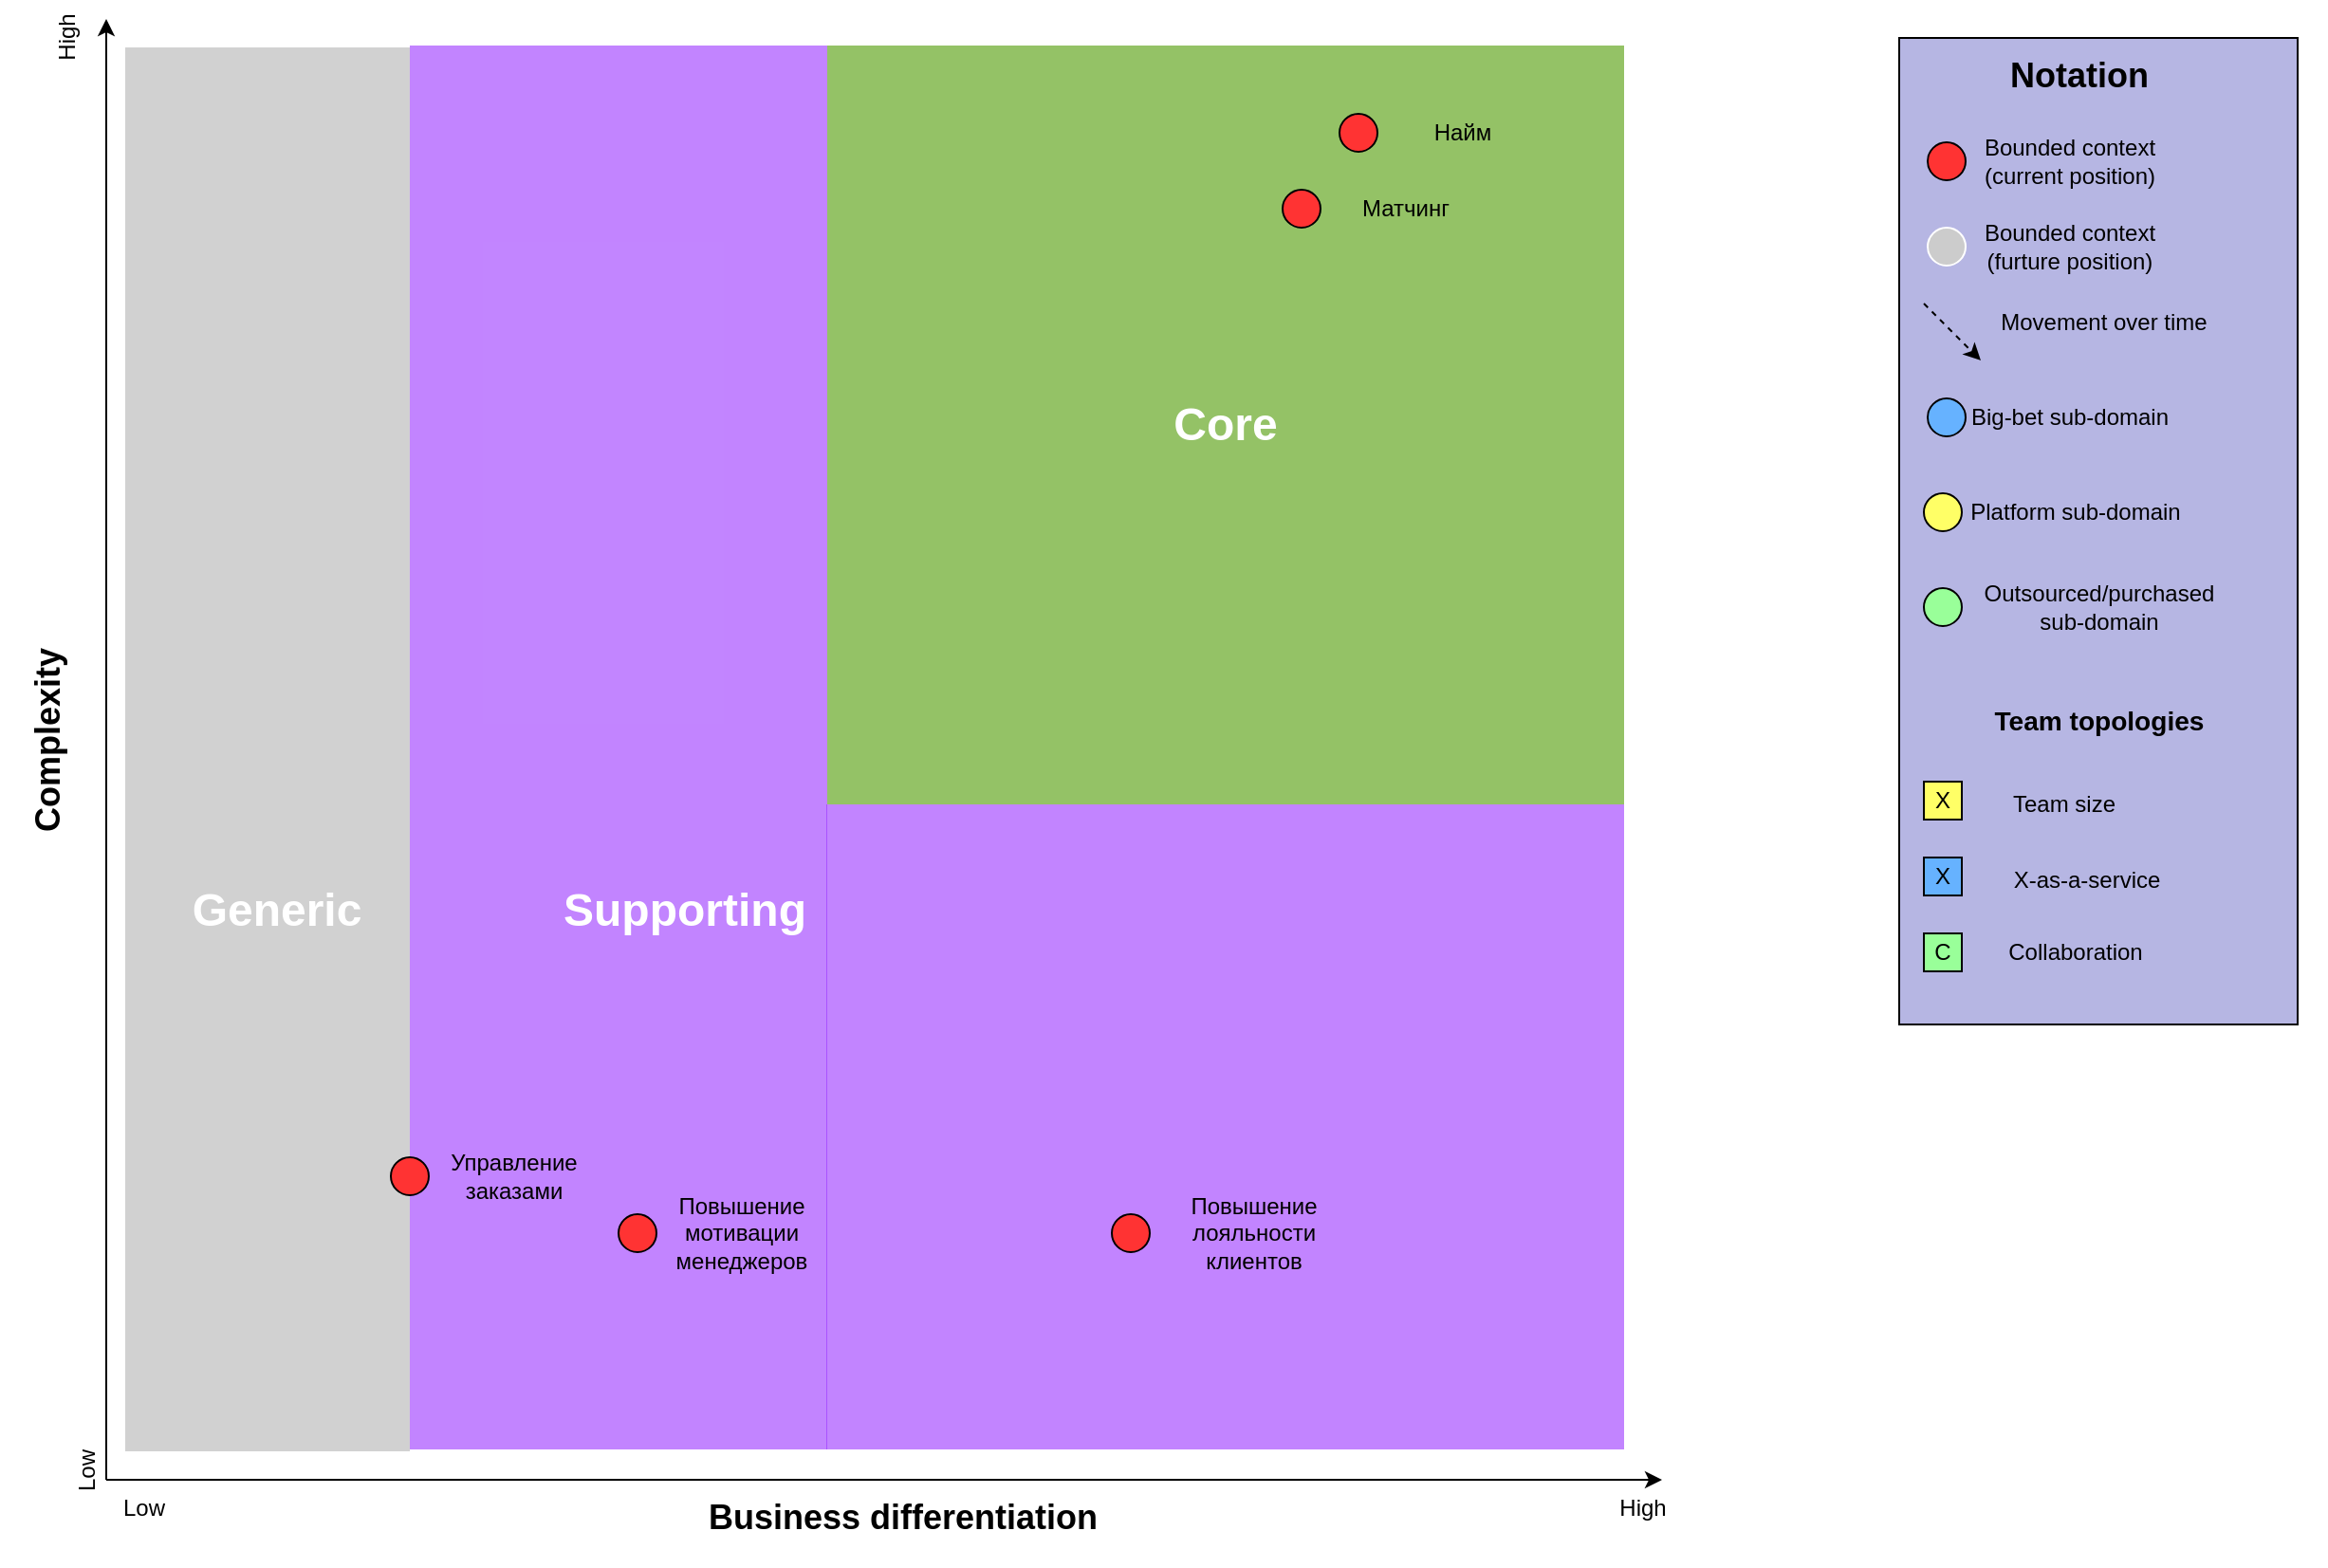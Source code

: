<mxfile version="24.6.4" type="device">
  <diagram id="y_Ux036iL8ao2liGmcVH" name="core-domain-chart">
    <mxGraphModel dx="1464" dy="1104" grid="1" gridSize="10" guides="1" tooltips="1" connect="1" arrows="1" fold="1" page="1" pageScale="1" pageWidth="850" pageHeight="1100" math="0" shadow="0">
      <root>
        <mxCell id="7POqw8fOx_1jlbIEAkON-0" />
        <mxCell id="7POqw8fOx_1jlbIEAkON-1" style="locked=1;" parent="7POqw8fOx_1jlbIEAkON-0" />
        <mxCell id="uENPYtC2MfaOTDSbOvwd-11" value="" style="group" parent="7POqw8fOx_1jlbIEAkON-1" vertex="1" connectable="0">
          <mxGeometry x="79.5" y="30" width="870.5" height="800" as="geometry" />
        </mxCell>
        <mxCell id="uENPYtC2MfaOTDSbOvwd-5" value="" style="rounded=0;whiteSpace=wrap;html=1;fillColor=#9933FF;strokeColor=none;connectable=0;fillOpacity=60;" parent="uENPYtC2MfaOTDSbOvwd-11" vertex="1">
          <mxGeometry x="200.5" y="14" width="220" height="740" as="geometry" />
        </mxCell>
        <mxCell id="uENPYtC2MfaOTDSbOvwd-7" value="" style="rounded=0;whiteSpace=wrap;html=1;fillColor=#9933FF;strokeColor=none;connectable=0;fillOpacity=60;" parent="uENPYtC2MfaOTDSbOvwd-11" vertex="1">
          <mxGeometry x="420" y="414" width="420.5" height="340" as="geometry" />
        </mxCell>
        <mxCell id="uENPYtC2MfaOTDSbOvwd-0" value="" style="endArrow=classic;html=1;" parent="uENPYtC2MfaOTDSbOvwd-11" edge="1">
          <mxGeometry width="50" height="50" relative="1" as="geometry">
            <mxPoint x="40.5" y="770" as="sourcePoint" />
            <mxPoint x="40.5" as="targetPoint" />
          </mxGeometry>
        </mxCell>
        <mxCell id="uENPYtC2MfaOTDSbOvwd-1" value="&lt;h2&gt;Complexity&lt;/h2&gt;" style="text;html=1;strokeColor=none;fillColor=none;align=center;verticalAlign=middle;whiteSpace=wrap;rounded=0;rotation=-90;" parent="uENPYtC2MfaOTDSbOvwd-11" vertex="1">
          <mxGeometry x="-9.5" y="370" width="39" height="20" as="geometry" />
        </mxCell>
        <mxCell id="uENPYtC2MfaOTDSbOvwd-2" value="" style="endArrow=classic;html=1;" parent="uENPYtC2MfaOTDSbOvwd-11" edge="1">
          <mxGeometry width="50" height="50" relative="1" as="geometry">
            <mxPoint x="40.5" y="770" as="sourcePoint" />
            <mxPoint x="860.5" y="770" as="targetPoint" />
          </mxGeometry>
        </mxCell>
        <mxCell id="uENPYtC2MfaOTDSbOvwd-4" value="&lt;h2&gt;Business differentiation&lt;/h2&gt;" style="text;html=1;strokeColor=none;fillColor=none;align=center;verticalAlign=middle;whiteSpace=wrap;rounded=0;" parent="uENPYtC2MfaOTDSbOvwd-11" vertex="1">
          <mxGeometry x="330.5" y="780" width="260" height="20" as="geometry" />
        </mxCell>
        <mxCell id="uENPYtC2MfaOTDSbOvwd-6" value="&lt;h1&gt;&lt;font color=&quot;#ffffff&quot;&gt;Core&lt;/font&gt;&lt;/h1&gt;" style="rounded=0;whiteSpace=wrap;html=1;fillColor=#4D9900;strokeColor=none;connectable=0;fillOpacity=60" parent="uENPYtC2MfaOTDSbOvwd-11" vertex="1">
          <mxGeometry x="420.5" y="14" width="420" height="400" as="geometry" />
        </mxCell>
        <mxCell id="uENPYtC2MfaOTDSbOvwd-8" value="" style="rounded=0;whiteSpace=wrap;html=1;fillColor=#B3B3B3;strokeColor=none;connectable=0;fillOpacity=60;" parent="uENPYtC2MfaOTDSbOvwd-11" vertex="1">
          <mxGeometry x="50.5" y="15" width="150" height="740" as="geometry" />
        </mxCell>
        <mxCell id="uENPYtC2MfaOTDSbOvwd-9" value="&lt;h1&gt;&lt;font color=&quot;#ffffff&quot;&gt;Supporting&lt;/font&gt;&lt;/h1&gt;" style="text;html=1;strokeColor=none;fillColor=none;align=center;verticalAlign=middle;whiteSpace=wrap;rounded=0;" parent="uENPYtC2MfaOTDSbOvwd-11" vertex="1">
          <mxGeometry x="325.5" y="460" width="40" height="20" as="geometry" />
        </mxCell>
        <mxCell id="uENPYtC2MfaOTDSbOvwd-10" value="&lt;h1&gt;&lt;font color=&quot;#ffffff&quot;&gt;Generic&lt;/font&gt;&lt;/h1&gt;" style="text;html=1;strokeColor=none;fillColor=none;align=center;verticalAlign=middle;whiteSpace=wrap;rounded=0;" parent="uENPYtC2MfaOTDSbOvwd-11" vertex="1">
          <mxGeometry x="110.5" y="460" width="40" height="20" as="geometry" />
        </mxCell>
        <mxCell id="rGnyAY1_3tPmR1fd7tcl-27" value="Low" style="text;html=1;strokeColor=none;fillColor=none;align=center;verticalAlign=middle;whiteSpace=wrap;rounded=0;rotation=-90;" parent="uENPYtC2MfaOTDSbOvwd-11" vertex="1">
          <mxGeometry x="10.5" y="755" width="40" height="20" as="geometry" />
        </mxCell>
        <mxCell id="rGnyAY1_3tPmR1fd7tcl-28" value="High" style="text;html=1;strokeColor=none;fillColor=none;align=center;verticalAlign=middle;whiteSpace=wrap;rounded=0;rotation=-90;" parent="uENPYtC2MfaOTDSbOvwd-11" vertex="1">
          <mxGeometry width="40" height="20" as="geometry" />
        </mxCell>
        <mxCell id="rGnyAY1_3tPmR1fd7tcl-29" value="Low" style="text;html=1;strokeColor=none;fillColor=none;align=center;verticalAlign=middle;whiteSpace=wrap;rounded=0;" parent="uENPYtC2MfaOTDSbOvwd-11" vertex="1">
          <mxGeometry x="40" y="775" width="40" height="20" as="geometry" />
        </mxCell>
        <mxCell id="rGnyAY1_3tPmR1fd7tcl-30" value="High" style="text;html=1;strokeColor=none;fillColor=none;align=center;verticalAlign=middle;whiteSpace=wrap;rounded=0;" parent="uENPYtC2MfaOTDSbOvwd-11" vertex="1">
          <mxGeometry x="830.5" y="775" width="40" height="20" as="geometry" />
        </mxCell>
        <mxCell id="gb_rX9cqDN27GrjKiAtr-1" value="" style="rounded=0;whiteSpace=wrap;html=1;fillColor=#B6B6E3;connectable=0;" parent="7POqw8fOx_1jlbIEAkON-1" vertex="1">
          <mxGeometry x="1065" y="40" width="210" height="520" as="geometry" />
        </mxCell>
        <mxCell id="gb_rX9cqDN27GrjKiAtr-2" value="&lt;h2&gt;&lt;b&gt;Notation&lt;/b&gt;&lt;/h2&gt;" style="text;html=1;strokeColor=none;fillColor=none;align=center;verticalAlign=middle;whiteSpace=wrap;rounded=0;" parent="7POqw8fOx_1jlbIEAkON-1" vertex="1">
          <mxGeometry x="1140" y="50" width="40" height="20" as="geometry" />
        </mxCell>
        <mxCell id="gb_rX9cqDN27GrjKiAtr-3" value="&lt;h3&gt;Team topologies&lt;/h3&gt;" style="text;html=1;strokeColor=none;fillColor=none;align=center;verticalAlign=middle;whiteSpace=wrap;rounded=0;" parent="7POqw8fOx_1jlbIEAkON-1" vertex="1">
          <mxGeometry x="1107.5" y="390" width="125" height="20" as="geometry" />
        </mxCell>
        <mxCell id="uENPYtC2MfaOTDSbOvwd-12" value="Bounded contexts" style="" parent="7POqw8fOx_1jlbIEAkON-0" />
        <mxCell id="rGnyAY1_3tPmR1fd7tcl-4" value="" style="group" parent="uENPYtC2MfaOTDSbOvwd-12" vertex="1" connectable="0">
          <mxGeometry x="1080" y="95" width="210" height="570" as="geometry" />
        </mxCell>
        <mxCell id="rGnyAY1_3tPmR1fd7tcl-16" value="" style="group" parent="rGnyAY1_3tPmR1fd7tcl-4" vertex="1" connectable="0">
          <mxGeometry width="210" height="570" as="geometry" />
        </mxCell>
        <mxCell id="rGnyAY1_3tPmR1fd7tcl-0" value="" style="ellipse;whiteSpace=wrap;html=1;aspect=fixed;fillColor=#FF3333;" parent="rGnyAY1_3tPmR1fd7tcl-16" vertex="1">
          <mxGeometry width="20" height="20" as="geometry" />
        </mxCell>
        <mxCell id="rGnyAY1_3tPmR1fd7tcl-1" value="Bounded context&lt;br&gt;(current position)" style="text;html=1;strokeColor=none;fillColor=none;align=center;verticalAlign=middle;whiteSpace=wrap;rounded=0;" parent="rGnyAY1_3tPmR1fd7tcl-16" vertex="1">
          <mxGeometry x="20" width="110" height="20" as="geometry" />
        </mxCell>
        <mxCell id="rGnyAY1_3tPmR1fd7tcl-11" value="" style="group" parent="uENPYtC2MfaOTDSbOvwd-12" vertex="1" connectable="0">
          <mxGeometry x="770" y="80" width="130" height="20" as="geometry" />
        </mxCell>
        <mxCell id="rGnyAY1_3tPmR1fd7tcl-12" value="" style="ellipse;whiteSpace=wrap;html=1;aspect=fixed;fillColor=#FF3333;" parent="rGnyAY1_3tPmR1fd7tcl-11" vertex="1">
          <mxGeometry width="20" height="20" as="geometry" />
        </mxCell>
        <mxCell id="rGnyAY1_3tPmR1fd7tcl-13" value="Найм" style="text;html=1;strokeColor=none;fillColor=none;align=center;verticalAlign=middle;whiteSpace=wrap;rounded=0;" parent="rGnyAY1_3tPmR1fd7tcl-11" vertex="1">
          <mxGeometry x="10" width="110" height="20" as="geometry" />
        </mxCell>
        <mxCell id="rGnyAY1_3tPmR1fd7tcl-17" value="" style="group" parent="uENPYtC2MfaOTDSbOvwd-12" vertex="1" connectable="0">
          <mxGeometry x="1080" y="140" width="130" height="20" as="geometry" />
        </mxCell>
        <mxCell id="rGnyAY1_3tPmR1fd7tcl-18" value="" style="ellipse;whiteSpace=wrap;html=1;aspect=fixed;fillColor=#CCCCCC;strokeColor=#FFFFFF;" parent="rGnyAY1_3tPmR1fd7tcl-17" vertex="1">
          <mxGeometry width="20" height="20" as="geometry" />
        </mxCell>
        <mxCell id="rGnyAY1_3tPmR1fd7tcl-19" value="Bounded context&lt;br&gt;(furture position)" style="text;html=1;strokeColor=none;fillColor=none;align=center;verticalAlign=middle;whiteSpace=wrap;rounded=0;" parent="rGnyAY1_3tPmR1fd7tcl-17" vertex="1">
          <mxGeometry x="20" width="110" height="20" as="geometry" />
        </mxCell>
        <mxCell id="rGnyAY1_3tPmR1fd7tcl-22" value="" style="group" parent="uENPYtC2MfaOTDSbOvwd-12" vertex="1" connectable="0">
          <mxGeometry x="650" y="660" width="130" height="20" as="geometry" />
        </mxCell>
        <mxCell id="rGnyAY1_3tPmR1fd7tcl-23" value="" style="group" parent="rGnyAY1_3tPmR1fd7tcl-22" vertex="1" connectable="0">
          <mxGeometry width="130" height="20" as="geometry" />
        </mxCell>
        <mxCell id="rGnyAY1_3tPmR1fd7tcl-24" value="" style="ellipse;whiteSpace=wrap;html=1;aspect=fixed;fillColor=#FF3333;" parent="rGnyAY1_3tPmR1fd7tcl-23" vertex="1">
          <mxGeometry width="20" height="20" as="geometry" />
        </mxCell>
        <mxCell id="rGnyAY1_3tPmR1fd7tcl-25" value="Повышение лояльности клиентов" style="text;html=1;strokeColor=none;fillColor=none;align=center;verticalAlign=middle;whiteSpace=wrap;rounded=0;" parent="rGnyAY1_3tPmR1fd7tcl-23" vertex="1">
          <mxGeometry x="20" width="110" height="20" as="geometry" />
        </mxCell>
        <mxCell id="nYDZqwLP2YVh0ZIpUsSY-9" value="" style="group" parent="uENPYtC2MfaOTDSbOvwd-12" vertex="1" connectable="0">
          <mxGeometry x="1078" y="180" width="160" height="30" as="geometry" />
        </mxCell>
        <mxCell id="nYDZqwLP2YVh0ZIpUsSY-7" value="" style="endArrow=classic;html=1;dashed=1;" parent="nYDZqwLP2YVh0ZIpUsSY-9" edge="1">
          <mxGeometry width="50" height="50" relative="1" as="geometry">
            <mxPoint as="sourcePoint" />
            <mxPoint x="30" y="30" as="targetPoint" />
          </mxGeometry>
        </mxCell>
        <mxCell id="nYDZqwLP2YVh0ZIpUsSY-8" value="Movement over time" style="text;html=1;strokeColor=none;fillColor=none;align=center;verticalAlign=middle;whiteSpace=wrap;rounded=0;" parent="nYDZqwLP2YVh0ZIpUsSY-9" vertex="1">
          <mxGeometry x="30" width="130" height="20" as="geometry" />
        </mxCell>
        <mxCell id="nYDZqwLP2YVh0ZIpUsSY-10" value="" style="group" parent="uENPYtC2MfaOTDSbOvwd-12" vertex="1" connectable="0">
          <mxGeometry x="1080" y="230" width="130" height="20" as="geometry" />
        </mxCell>
        <mxCell id="nYDZqwLP2YVh0ZIpUsSY-11" value="" style="group" parent="nYDZqwLP2YVh0ZIpUsSY-10" vertex="1" connectable="0">
          <mxGeometry width="130" height="20" as="geometry" />
        </mxCell>
        <mxCell id="nYDZqwLP2YVh0ZIpUsSY-12" value="" style="ellipse;whiteSpace=wrap;html=1;aspect=fixed;fillColor=#66B2FF;" parent="nYDZqwLP2YVh0ZIpUsSY-11" vertex="1">
          <mxGeometry width="20" height="20" as="geometry" />
        </mxCell>
        <mxCell id="nYDZqwLP2YVh0ZIpUsSY-13" value="Big-bet sub-domain" style="text;html=1;strokeColor=none;fillColor=none;align=center;verticalAlign=middle;whiteSpace=wrap;rounded=0;" parent="nYDZqwLP2YVh0ZIpUsSY-11" vertex="1">
          <mxGeometry x="20" width="110" height="20" as="geometry" />
        </mxCell>
        <mxCell id="nYDZqwLP2YVh0ZIpUsSY-15" value="" style="group" parent="uENPYtC2MfaOTDSbOvwd-12" vertex="1" connectable="0">
          <mxGeometry x="1078" y="280" width="140" height="20" as="geometry" />
        </mxCell>
        <mxCell id="nYDZqwLP2YVh0ZIpUsSY-16" value="" style="group" parent="nYDZqwLP2YVh0ZIpUsSY-15" vertex="1" connectable="0">
          <mxGeometry width="140" height="20" as="geometry" />
        </mxCell>
        <mxCell id="nYDZqwLP2YVh0ZIpUsSY-17" value="" style="ellipse;whiteSpace=wrap;html=1;aspect=fixed;fillColor=#FFFF66;" parent="nYDZqwLP2YVh0ZIpUsSY-16" vertex="1">
          <mxGeometry width="20" height="20" as="geometry" />
        </mxCell>
        <mxCell id="nYDZqwLP2YVh0ZIpUsSY-18" value="Platform sub-domain" style="text;html=1;strokeColor=none;fillColor=none;align=center;verticalAlign=middle;whiteSpace=wrap;rounded=0;" parent="nYDZqwLP2YVh0ZIpUsSY-16" vertex="1">
          <mxGeometry x="20" width="120" height="20" as="geometry" />
        </mxCell>
        <mxCell id="nYDZqwLP2YVh0ZIpUsSY-21" value="" style="group" parent="uENPYtC2MfaOTDSbOvwd-12" vertex="1" connectable="0">
          <mxGeometry x="1078" y="330" width="160" height="20" as="geometry" />
        </mxCell>
        <mxCell id="nYDZqwLP2YVh0ZIpUsSY-22" value="" style="group" parent="nYDZqwLP2YVh0ZIpUsSY-21" vertex="1" connectable="0">
          <mxGeometry width="160" height="20" as="geometry" />
        </mxCell>
        <mxCell id="nYDZqwLP2YVh0ZIpUsSY-23" value="" style="ellipse;whiteSpace=wrap;html=1;aspect=fixed;fillColor=#99FF99;" parent="nYDZqwLP2YVh0ZIpUsSY-22" vertex="1">
          <mxGeometry width="20" height="20" as="geometry" />
        </mxCell>
        <mxCell id="nYDZqwLP2YVh0ZIpUsSY-24" value="Outsourced/purchased sub-domain" style="text;html=1;strokeColor=none;fillColor=none;align=center;verticalAlign=middle;whiteSpace=wrap;rounded=0;" parent="nYDZqwLP2YVh0ZIpUsSY-22" vertex="1">
          <mxGeometry x="24.615" width="135.385" height="20" as="geometry" />
        </mxCell>
        <mxCell id="gb_rX9cqDN27GrjKiAtr-4" value="X" style="whiteSpace=wrap;html=1;aspect=fixed;fillColor=#FFFF66;" parent="uENPYtC2MfaOTDSbOvwd-12" vertex="1">
          <mxGeometry x="1078" y="432" width="20" height="20" as="geometry" />
        </mxCell>
        <mxCell id="gb_rX9cqDN27GrjKiAtr-6" value="X" style="whiteSpace=wrap;html=1;aspect=fixed;fillColor=#66B2FF;" parent="uENPYtC2MfaOTDSbOvwd-12" vertex="1">
          <mxGeometry x="1078" y="472" width="20" height="20" as="geometry" />
        </mxCell>
        <mxCell id="gb_rX9cqDN27GrjKiAtr-7" value="C" style="whiteSpace=wrap;html=1;aspect=fixed;fillColor=#99FF99;" parent="uENPYtC2MfaOTDSbOvwd-12" vertex="1">
          <mxGeometry x="1078" y="512" width="20" height="20" as="geometry" />
        </mxCell>
        <mxCell id="gb_rX9cqDN27GrjKiAtr-8" value="Team size" style="text;html=1;strokeColor=none;fillColor=none;align=center;verticalAlign=middle;whiteSpace=wrap;rounded=0;" parent="uENPYtC2MfaOTDSbOvwd-12" vertex="1">
          <mxGeometry x="1112" y="434" width="80" height="20" as="geometry" />
        </mxCell>
        <mxCell id="gb_rX9cqDN27GrjKiAtr-9" value="X-as-a-service" style="text;html=1;strokeColor=none;fillColor=none;align=center;verticalAlign=middle;whiteSpace=wrap;rounded=0;" parent="uENPYtC2MfaOTDSbOvwd-12" vertex="1">
          <mxGeometry x="1118" y="474" width="92" height="20" as="geometry" />
        </mxCell>
        <mxCell id="gb_rX9cqDN27GrjKiAtr-10" value="Collaboration" style="text;html=1;strokeColor=none;fillColor=none;align=center;verticalAlign=middle;whiteSpace=wrap;rounded=0;" parent="uENPYtC2MfaOTDSbOvwd-12" vertex="1">
          <mxGeometry x="1138" y="512" width="40" height="20" as="geometry" />
        </mxCell>
        <mxCell id="GuLLvrXx_Ca_8XV3IRVF-1" value="Повышение мотивации менеджеров" style="text;html=1;strokeColor=none;fillColor=none;align=center;verticalAlign=middle;whiteSpace=wrap;rounded=0;" parent="uENPYtC2MfaOTDSbOvwd-12" vertex="1">
          <mxGeometry x="400" y="660" width="110" height="20" as="geometry" />
        </mxCell>
        <mxCell id="GuLLvrXx_Ca_8XV3IRVF-2" value="" style="ellipse;whiteSpace=wrap;html=1;aspect=fixed;fillColor=#FF3333;" parent="uENPYtC2MfaOTDSbOvwd-12" vertex="1">
          <mxGeometry x="390" y="660" width="20" height="20" as="geometry" />
        </mxCell>
        <mxCell id="3VzVXO7NwH8NpdxHVkAm-1" value="Управление заказами" style="text;html=1;strokeColor=none;fillColor=none;align=center;verticalAlign=middle;whiteSpace=wrap;rounded=0;" vertex="1" parent="uENPYtC2MfaOTDSbOvwd-12">
          <mxGeometry x="280" y="630" width="110" height="20" as="geometry" />
        </mxCell>
        <mxCell id="3VzVXO7NwH8NpdxHVkAm-0" value="" style="ellipse;whiteSpace=wrap;html=1;aspect=fixed;fillColor=#FF3333;" vertex="1" parent="uENPYtC2MfaOTDSbOvwd-12">
          <mxGeometry x="270" y="630" width="20" height="20" as="geometry" />
        </mxCell>
        <mxCell id="rGnyAY1_3tPmR1fd7tcl-8" value="" style="ellipse;whiteSpace=wrap;html=1;aspect=fixed;fillColor=#FF3333;" parent="uENPYtC2MfaOTDSbOvwd-12" vertex="1">
          <mxGeometry x="740" y="120" width="20" height="20" as="geometry" />
        </mxCell>
        <mxCell id="rGnyAY1_3tPmR1fd7tcl-9" value="Матчинг" style="text;html=1;strokeColor=none;fillColor=none;align=center;verticalAlign=middle;whiteSpace=wrap;rounded=0;" parent="uENPYtC2MfaOTDSbOvwd-12" vertex="1">
          <mxGeometry x="750" y="120" width="110" height="20" as="geometry" />
        </mxCell>
      </root>
    </mxGraphModel>
  </diagram>
</mxfile>
